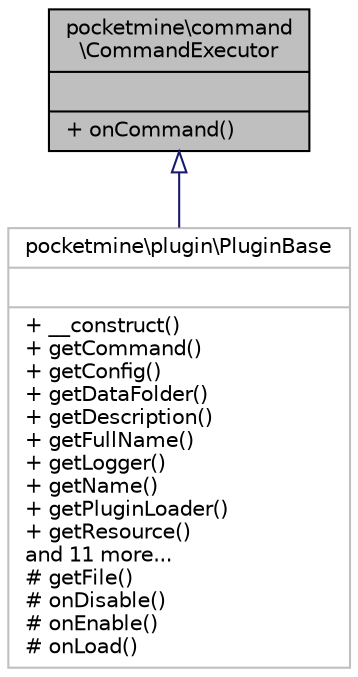 digraph "pocketmine\command\CommandExecutor"
{
 // INTERACTIVE_SVG=YES
 // LATEX_PDF_SIZE
  edge [fontname="Helvetica",fontsize="10",labelfontname="Helvetica",labelfontsize="10"];
  node [fontname="Helvetica",fontsize="10",shape=record];
  Node1 [label="{pocketmine\\command\l\\CommandExecutor\n||+ onCommand()\l}",height=0.2,width=0.4,color="black", fillcolor="grey75", style="filled", fontcolor="black",tooltip=" "];
  Node1 -> Node2 [dir="back",color="midnightblue",fontsize="10",style="solid",arrowtail="onormal",fontname="Helvetica"];
  Node2 [label="{pocketmine\\plugin\\PluginBase\n||+ __construct()\l+ getCommand()\l+ getConfig()\l+ getDataFolder()\l+ getDescription()\l+ getFullName()\l+ getLogger()\l+ getName()\l+ getPluginLoader()\l+ getResource()\land 11 more...\l# getFile()\l# onDisable()\l# onEnable()\l# onLoad()\l}",height=0.2,width=0.4,color="grey75", fillcolor="white", style="filled",URL="$d1/d8e/classpocketmine_1_1plugin_1_1_plugin_base.html",tooltip=" "];
}

